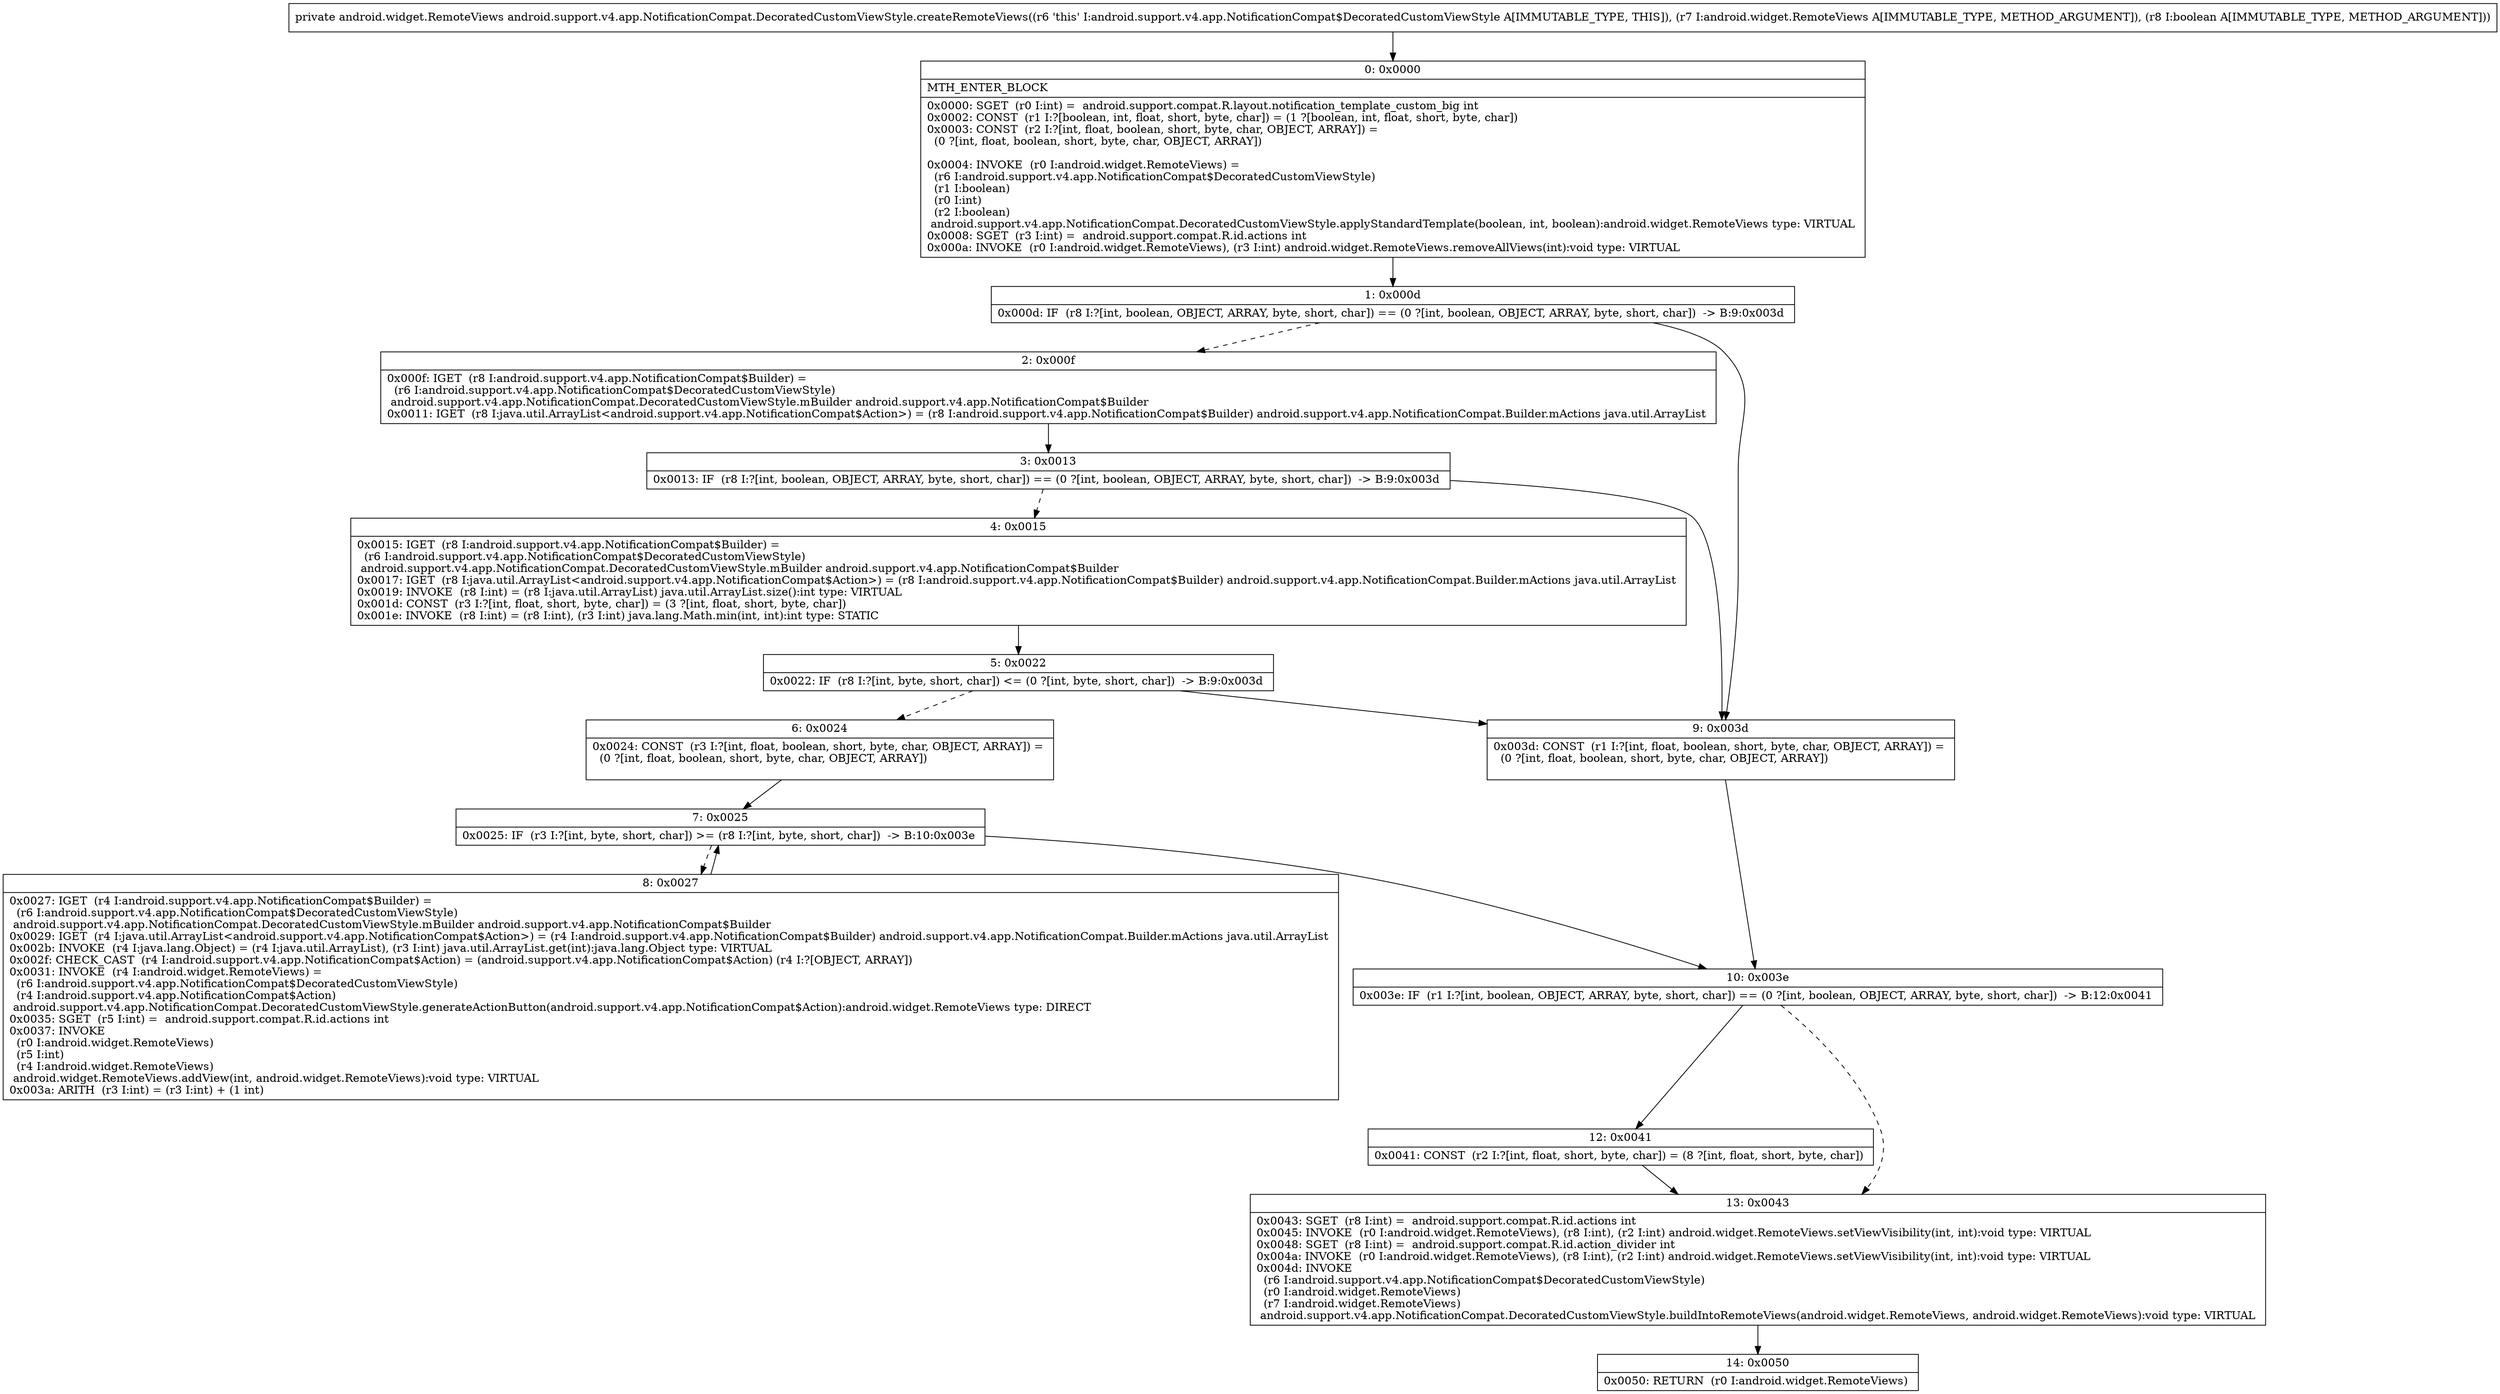 digraph "CFG forandroid.support.v4.app.NotificationCompat.DecoratedCustomViewStyle.createRemoteViews(Landroid\/widget\/RemoteViews;Z)Landroid\/widget\/RemoteViews;" {
Node_0 [shape=record,label="{0\:\ 0x0000|MTH_ENTER_BLOCK\l|0x0000: SGET  (r0 I:int) =  android.support.compat.R.layout.notification_template_custom_big int \l0x0002: CONST  (r1 I:?[boolean, int, float, short, byte, char]) = (1 ?[boolean, int, float, short, byte, char]) \l0x0003: CONST  (r2 I:?[int, float, boolean, short, byte, char, OBJECT, ARRAY]) = \l  (0 ?[int, float, boolean, short, byte, char, OBJECT, ARRAY])\l \l0x0004: INVOKE  (r0 I:android.widget.RemoteViews) = \l  (r6 I:android.support.v4.app.NotificationCompat$DecoratedCustomViewStyle)\l  (r1 I:boolean)\l  (r0 I:int)\l  (r2 I:boolean)\l android.support.v4.app.NotificationCompat.DecoratedCustomViewStyle.applyStandardTemplate(boolean, int, boolean):android.widget.RemoteViews type: VIRTUAL \l0x0008: SGET  (r3 I:int) =  android.support.compat.R.id.actions int \l0x000a: INVOKE  (r0 I:android.widget.RemoteViews), (r3 I:int) android.widget.RemoteViews.removeAllViews(int):void type: VIRTUAL \l}"];
Node_1 [shape=record,label="{1\:\ 0x000d|0x000d: IF  (r8 I:?[int, boolean, OBJECT, ARRAY, byte, short, char]) == (0 ?[int, boolean, OBJECT, ARRAY, byte, short, char])  \-\> B:9:0x003d \l}"];
Node_2 [shape=record,label="{2\:\ 0x000f|0x000f: IGET  (r8 I:android.support.v4.app.NotificationCompat$Builder) = \l  (r6 I:android.support.v4.app.NotificationCompat$DecoratedCustomViewStyle)\l android.support.v4.app.NotificationCompat.DecoratedCustomViewStyle.mBuilder android.support.v4.app.NotificationCompat$Builder \l0x0011: IGET  (r8 I:java.util.ArrayList\<android.support.v4.app.NotificationCompat$Action\>) = (r8 I:android.support.v4.app.NotificationCompat$Builder) android.support.v4.app.NotificationCompat.Builder.mActions java.util.ArrayList \l}"];
Node_3 [shape=record,label="{3\:\ 0x0013|0x0013: IF  (r8 I:?[int, boolean, OBJECT, ARRAY, byte, short, char]) == (0 ?[int, boolean, OBJECT, ARRAY, byte, short, char])  \-\> B:9:0x003d \l}"];
Node_4 [shape=record,label="{4\:\ 0x0015|0x0015: IGET  (r8 I:android.support.v4.app.NotificationCompat$Builder) = \l  (r6 I:android.support.v4.app.NotificationCompat$DecoratedCustomViewStyle)\l android.support.v4.app.NotificationCompat.DecoratedCustomViewStyle.mBuilder android.support.v4.app.NotificationCompat$Builder \l0x0017: IGET  (r8 I:java.util.ArrayList\<android.support.v4.app.NotificationCompat$Action\>) = (r8 I:android.support.v4.app.NotificationCompat$Builder) android.support.v4.app.NotificationCompat.Builder.mActions java.util.ArrayList \l0x0019: INVOKE  (r8 I:int) = (r8 I:java.util.ArrayList) java.util.ArrayList.size():int type: VIRTUAL \l0x001d: CONST  (r3 I:?[int, float, short, byte, char]) = (3 ?[int, float, short, byte, char]) \l0x001e: INVOKE  (r8 I:int) = (r8 I:int), (r3 I:int) java.lang.Math.min(int, int):int type: STATIC \l}"];
Node_5 [shape=record,label="{5\:\ 0x0022|0x0022: IF  (r8 I:?[int, byte, short, char]) \<= (0 ?[int, byte, short, char])  \-\> B:9:0x003d \l}"];
Node_6 [shape=record,label="{6\:\ 0x0024|0x0024: CONST  (r3 I:?[int, float, boolean, short, byte, char, OBJECT, ARRAY]) = \l  (0 ?[int, float, boolean, short, byte, char, OBJECT, ARRAY])\l \l}"];
Node_7 [shape=record,label="{7\:\ 0x0025|0x0025: IF  (r3 I:?[int, byte, short, char]) \>= (r8 I:?[int, byte, short, char])  \-\> B:10:0x003e \l}"];
Node_8 [shape=record,label="{8\:\ 0x0027|0x0027: IGET  (r4 I:android.support.v4.app.NotificationCompat$Builder) = \l  (r6 I:android.support.v4.app.NotificationCompat$DecoratedCustomViewStyle)\l android.support.v4.app.NotificationCompat.DecoratedCustomViewStyle.mBuilder android.support.v4.app.NotificationCompat$Builder \l0x0029: IGET  (r4 I:java.util.ArrayList\<android.support.v4.app.NotificationCompat$Action\>) = (r4 I:android.support.v4.app.NotificationCompat$Builder) android.support.v4.app.NotificationCompat.Builder.mActions java.util.ArrayList \l0x002b: INVOKE  (r4 I:java.lang.Object) = (r4 I:java.util.ArrayList), (r3 I:int) java.util.ArrayList.get(int):java.lang.Object type: VIRTUAL \l0x002f: CHECK_CAST  (r4 I:android.support.v4.app.NotificationCompat$Action) = (android.support.v4.app.NotificationCompat$Action) (r4 I:?[OBJECT, ARRAY]) \l0x0031: INVOKE  (r4 I:android.widget.RemoteViews) = \l  (r6 I:android.support.v4.app.NotificationCompat$DecoratedCustomViewStyle)\l  (r4 I:android.support.v4.app.NotificationCompat$Action)\l android.support.v4.app.NotificationCompat.DecoratedCustomViewStyle.generateActionButton(android.support.v4.app.NotificationCompat$Action):android.widget.RemoteViews type: DIRECT \l0x0035: SGET  (r5 I:int) =  android.support.compat.R.id.actions int \l0x0037: INVOKE  \l  (r0 I:android.widget.RemoteViews)\l  (r5 I:int)\l  (r4 I:android.widget.RemoteViews)\l android.widget.RemoteViews.addView(int, android.widget.RemoteViews):void type: VIRTUAL \l0x003a: ARITH  (r3 I:int) = (r3 I:int) + (1 int) \l}"];
Node_9 [shape=record,label="{9\:\ 0x003d|0x003d: CONST  (r1 I:?[int, float, boolean, short, byte, char, OBJECT, ARRAY]) = \l  (0 ?[int, float, boolean, short, byte, char, OBJECT, ARRAY])\l \l}"];
Node_10 [shape=record,label="{10\:\ 0x003e|0x003e: IF  (r1 I:?[int, boolean, OBJECT, ARRAY, byte, short, char]) == (0 ?[int, boolean, OBJECT, ARRAY, byte, short, char])  \-\> B:12:0x0041 \l}"];
Node_12 [shape=record,label="{12\:\ 0x0041|0x0041: CONST  (r2 I:?[int, float, short, byte, char]) = (8 ?[int, float, short, byte, char]) \l}"];
Node_13 [shape=record,label="{13\:\ 0x0043|0x0043: SGET  (r8 I:int) =  android.support.compat.R.id.actions int \l0x0045: INVOKE  (r0 I:android.widget.RemoteViews), (r8 I:int), (r2 I:int) android.widget.RemoteViews.setViewVisibility(int, int):void type: VIRTUAL \l0x0048: SGET  (r8 I:int) =  android.support.compat.R.id.action_divider int \l0x004a: INVOKE  (r0 I:android.widget.RemoteViews), (r8 I:int), (r2 I:int) android.widget.RemoteViews.setViewVisibility(int, int):void type: VIRTUAL \l0x004d: INVOKE  \l  (r6 I:android.support.v4.app.NotificationCompat$DecoratedCustomViewStyle)\l  (r0 I:android.widget.RemoteViews)\l  (r7 I:android.widget.RemoteViews)\l android.support.v4.app.NotificationCompat.DecoratedCustomViewStyle.buildIntoRemoteViews(android.widget.RemoteViews, android.widget.RemoteViews):void type: VIRTUAL \l}"];
Node_14 [shape=record,label="{14\:\ 0x0050|0x0050: RETURN  (r0 I:android.widget.RemoteViews) \l}"];
MethodNode[shape=record,label="{private android.widget.RemoteViews android.support.v4.app.NotificationCompat.DecoratedCustomViewStyle.createRemoteViews((r6 'this' I:android.support.v4.app.NotificationCompat$DecoratedCustomViewStyle A[IMMUTABLE_TYPE, THIS]), (r7 I:android.widget.RemoteViews A[IMMUTABLE_TYPE, METHOD_ARGUMENT]), (r8 I:boolean A[IMMUTABLE_TYPE, METHOD_ARGUMENT])) }"];
MethodNode -> Node_0;
Node_0 -> Node_1;
Node_1 -> Node_2[style=dashed];
Node_1 -> Node_9;
Node_2 -> Node_3;
Node_3 -> Node_4[style=dashed];
Node_3 -> Node_9;
Node_4 -> Node_5;
Node_5 -> Node_6[style=dashed];
Node_5 -> Node_9;
Node_6 -> Node_7;
Node_7 -> Node_8[style=dashed];
Node_7 -> Node_10;
Node_8 -> Node_7;
Node_9 -> Node_10;
Node_10 -> Node_12;
Node_10 -> Node_13[style=dashed];
Node_12 -> Node_13;
Node_13 -> Node_14;
}

